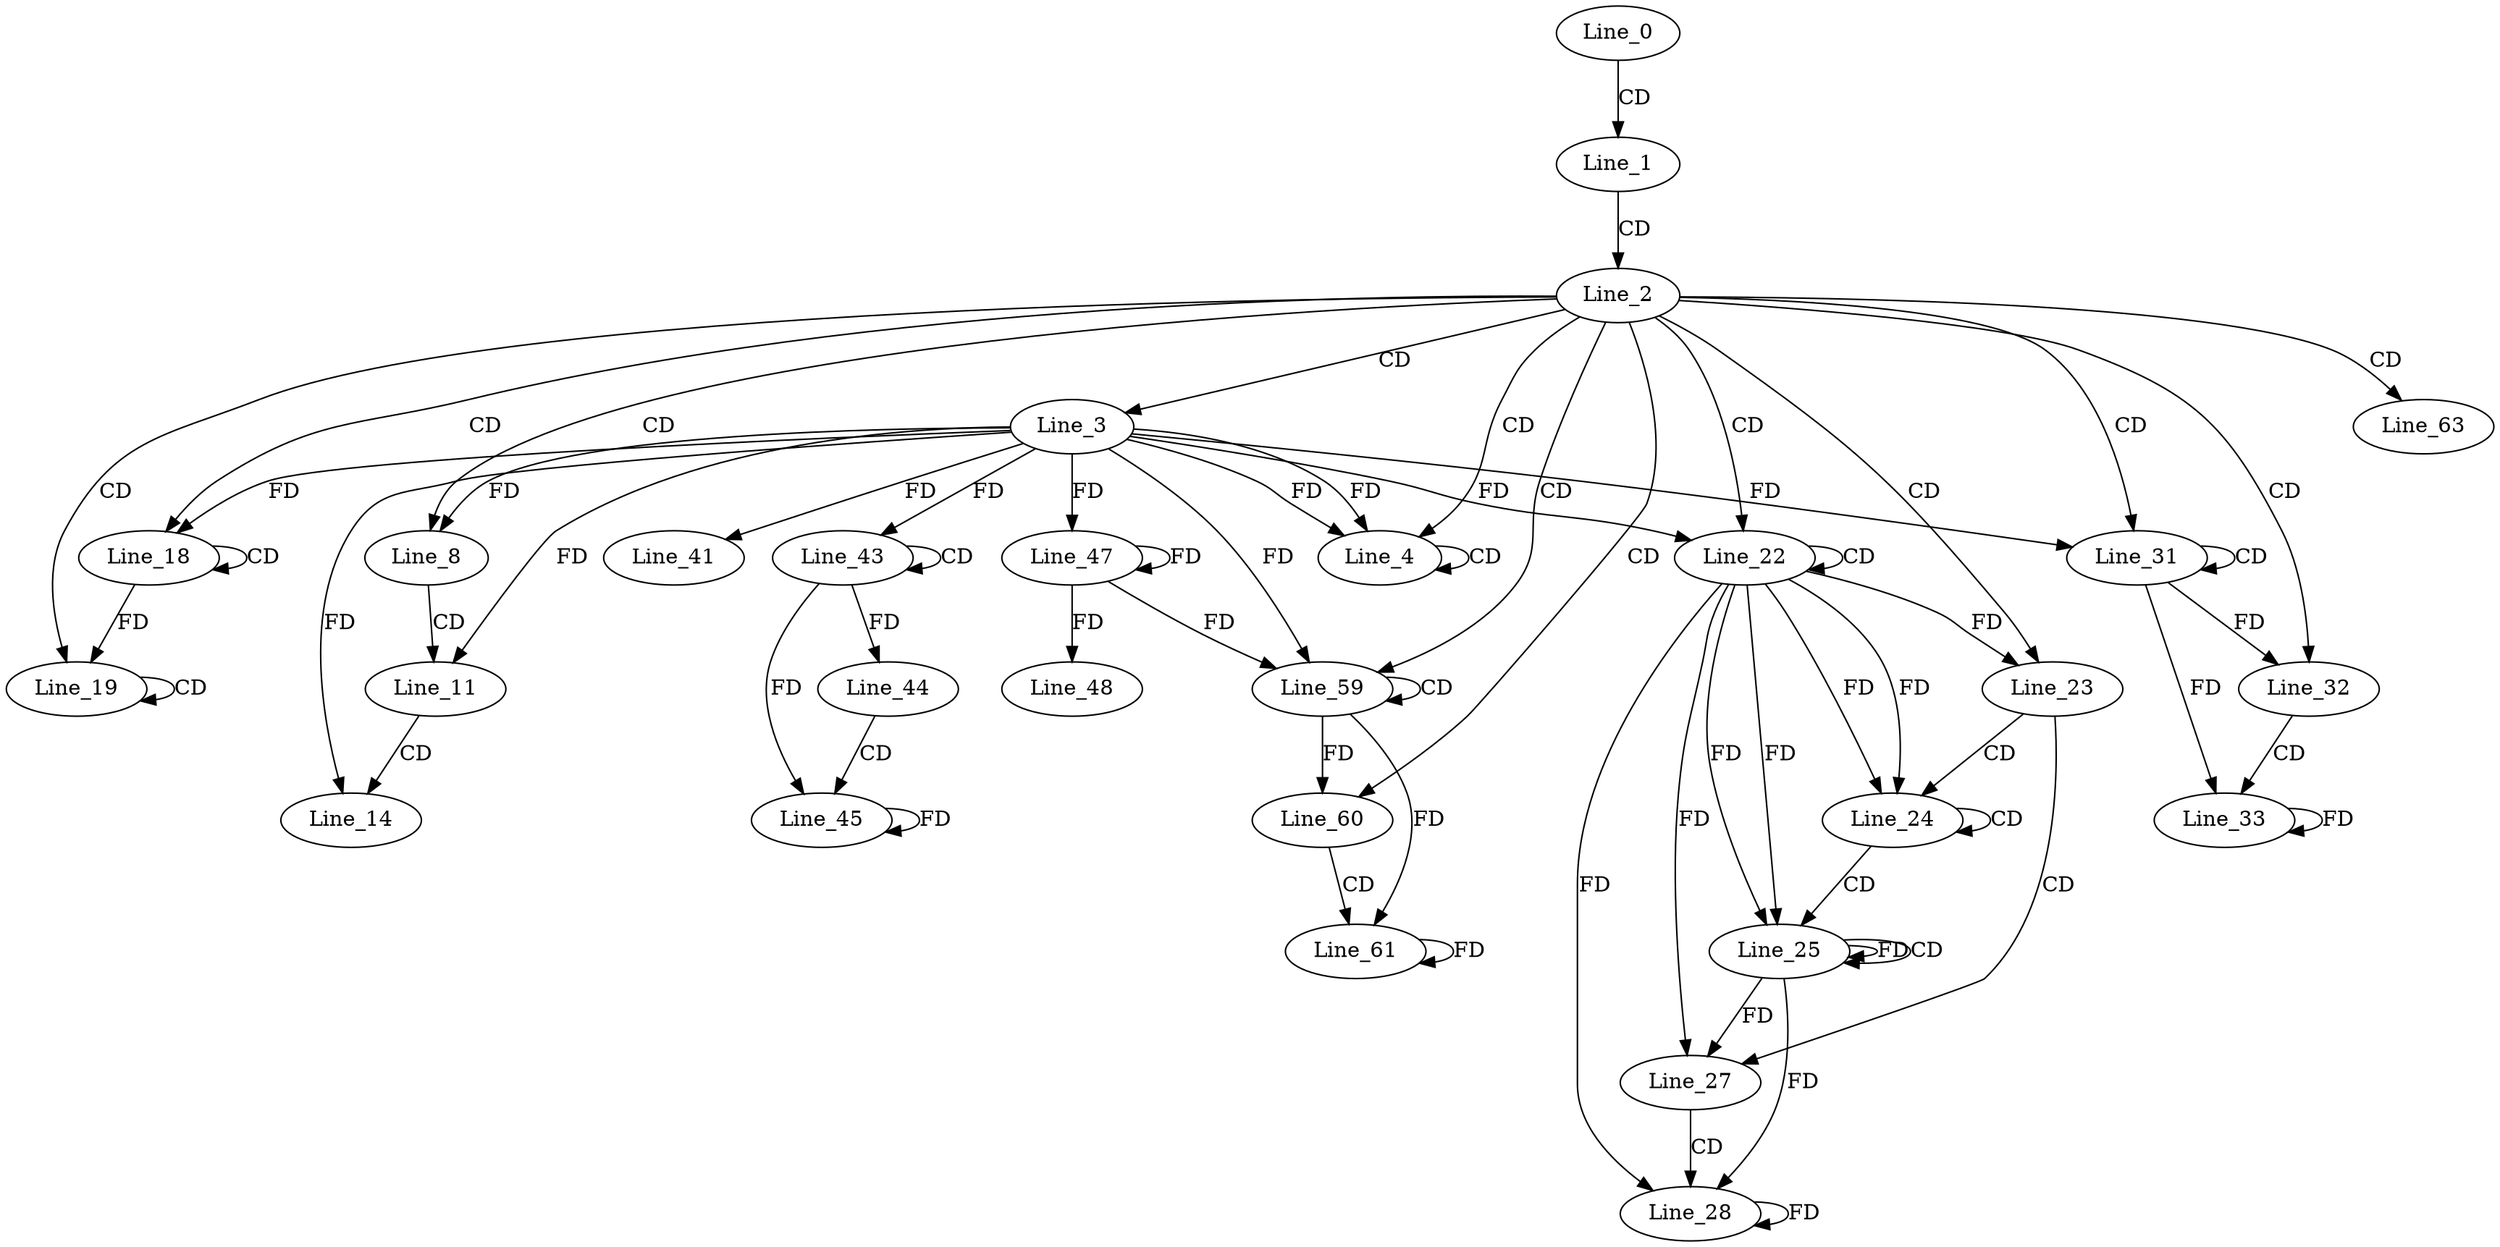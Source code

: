 digraph G {
  Line_0;
  Line_1;
  Line_2;
  Line_3;
  Line_4;
  Line_4;
  Line_8;
  Line_8;
  Line_11;
  Line_11;
  Line_14;
  Line_14;
  Line_18;
  Line_18;
  Line_19;
  Line_19;
  Line_19;
  Line_22;
  Line_22;
  Line_23;
  Line_24;
  Line_24;
  Line_25;
  Line_25;
  Line_27;
  Line_27;
  Line_28;
  Line_31;
  Line_31;
  Line_32;
  Line_33;
  Line_41;
  Line_43;
  Line_43;
  Line_44;
  Line_44;
  Line_45;
  Line_47;
  Line_48;
  Line_59;
  Line_59;
  Line_60;
  Line_61;
  Line_63;
  Line_0 -> Line_1 [ label="CD" ];
  Line_1 -> Line_2 [ label="CD" ];
  Line_2 -> Line_3 [ label="CD" ];
  Line_2 -> Line_4 [ label="CD" ];
  Line_3 -> Line_4 [ label="FD" ];
  Line_4 -> Line_4 [ label="CD" ];
  Line_3 -> Line_4 [ label="FD" ];
  Line_2 -> Line_8 [ label="CD" ];
  Line_3 -> Line_8 [ label="FD" ];
  Line_8 -> Line_11 [ label="CD" ];
  Line_3 -> Line_11 [ label="FD" ];
  Line_11 -> Line_14 [ label="CD" ];
  Line_3 -> Line_14 [ label="FD" ];
  Line_2 -> Line_18 [ label="CD" ];
  Line_18 -> Line_18 [ label="CD" ];
  Line_3 -> Line_18 [ label="FD" ];
  Line_2 -> Line_19 [ label="CD" ];
  Line_19 -> Line_19 [ label="CD" ];
  Line_18 -> Line_19 [ label="FD" ];
  Line_2 -> Line_22 [ label="CD" ];
  Line_22 -> Line_22 [ label="CD" ];
  Line_3 -> Line_22 [ label="FD" ];
  Line_2 -> Line_23 [ label="CD" ];
  Line_22 -> Line_23 [ label="FD" ];
  Line_23 -> Line_24 [ label="CD" ];
  Line_22 -> Line_24 [ label="FD" ];
  Line_24 -> Line_24 [ label="CD" ];
  Line_22 -> Line_24 [ label="FD" ];
  Line_24 -> Line_25 [ label="CD" ];
  Line_22 -> Line_25 [ label="FD" ];
  Line_25 -> Line_25 [ label="FD" ];
  Line_25 -> Line_25 [ label="CD" ];
  Line_22 -> Line_25 [ label="FD" ];
  Line_23 -> Line_27 [ label="CD" ];
  Line_22 -> Line_27 [ label="FD" ];
  Line_25 -> Line_27 [ label="FD" ];
  Line_27 -> Line_28 [ label="CD" ];
  Line_22 -> Line_28 [ label="FD" ];
  Line_25 -> Line_28 [ label="FD" ];
  Line_28 -> Line_28 [ label="FD" ];
  Line_2 -> Line_31 [ label="CD" ];
  Line_31 -> Line_31 [ label="CD" ];
  Line_3 -> Line_31 [ label="FD" ];
  Line_2 -> Line_32 [ label="CD" ];
  Line_31 -> Line_32 [ label="FD" ];
  Line_32 -> Line_33 [ label="CD" ];
  Line_31 -> Line_33 [ label="FD" ];
  Line_33 -> Line_33 [ label="FD" ];
  Line_3 -> Line_41 [ label="FD" ];
  Line_43 -> Line_43 [ label="CD" ];
  Line_3 -> Line_43 [ label="FD" ];
  Line_43 -> Line_44 [ label="FD" ];
  Line_44 -> Line_45 [ label="CD" ];
  Line_43 -> Line_45 [ label="FD" ];
  Line_45 -> Line_45 [ label="FD" ];
  Line_3 -> Line_47 [ label="FD" ];
  Line_47 -> Line_47 [ label="FD" ];
  Line_47 -> Line_48 [ label="FD" ];
  Line_2 -> Line_59 [ label="CD" ];
  Line_59 -> Line_59 [ label="CD" ];
  Line_3 -> Line_59 [ label="FD" ];
  Line_47 -> Line_59 [ label="FD" ];
  Line_2 -> Line_60 [ label="CD" ];
  Line_59 -> Line_60 [ label="FD" ];
  Line_60 -> Line_61 [ label="CD" ];
  Line_59 -> Line_61 [ label="FD" ];
  Line_61 -> Line_61 [ label="FD" ];
  Line_2 -> Line_63 [ label="CD" ];
}
